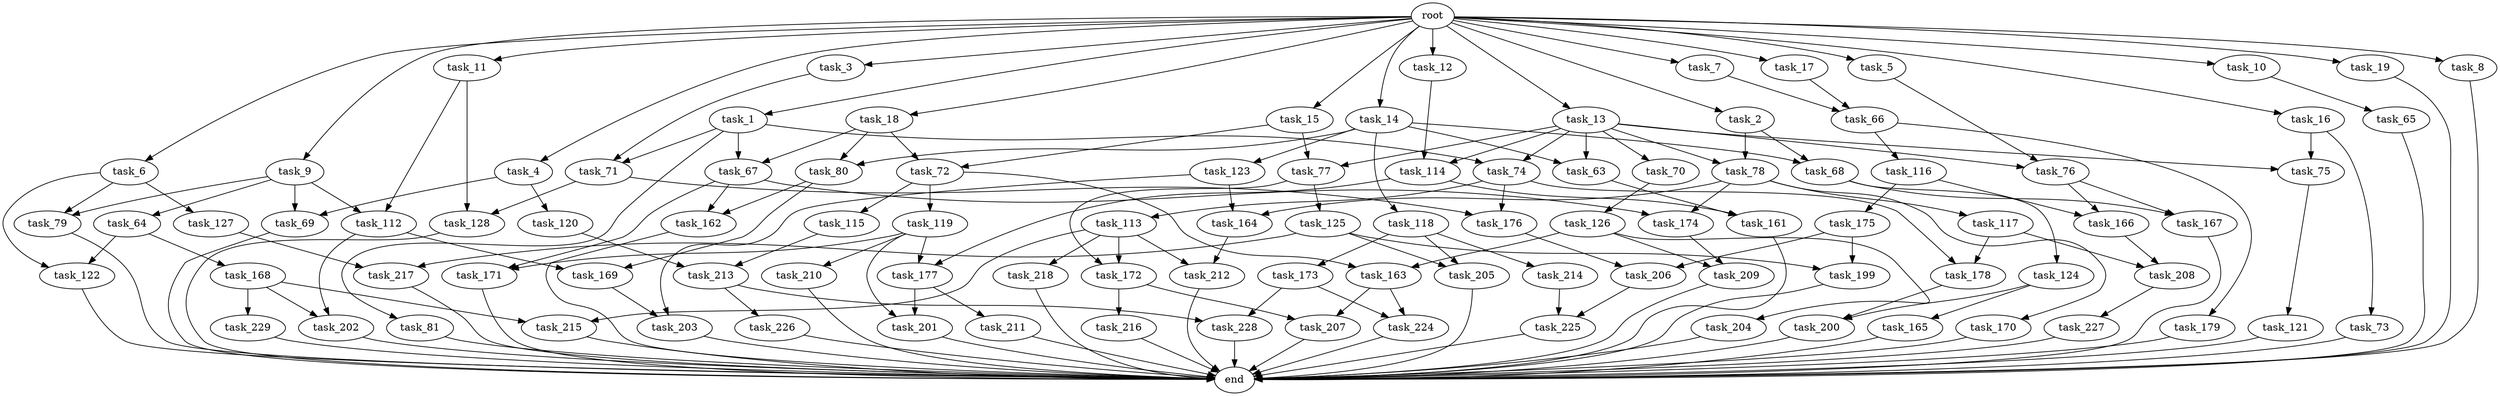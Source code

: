 digraph G {
  task_11 [size="2.048000"];
  task_175 [size="68719476.736000"];
  task_171 [size="498216206.336000"];
  task_64 [size="154618822.656000"];
  task_179 [size="1717986918.400000"];
  task_17 [size="2.048000"];
  task_178 [size="1529008357.376000"];
  task_68 [size="1821066133.504000"];
  task_202 [size="704374636.544000"];
  task_217 [size="1168231104.512000"];
  task_126 [size="429496729.600000"];
  task_69 [size="584115552.256000"];
  task_174 [size="137438953.472000"];
  task_209 [size="429496729.600000"];
  task_199 [size="137438953.472000"];
  task_73 [size="1099511627.776000"];
  task_124 [size="1099511627.776000"];
  task_224 [size="1460288880.640000"];
  task_67 [size="2817498546.176000"];
  task_113 [size="1099511627.776000"];
  task_228 [size="1666447310.848000"];
  task_229 [size="274877906.944000"];
  task_79 [size="584115552.256000"];
  task_177 [size="1047972020.224000"];
  task_205 [size="1168231104.512000"];
  task_216 [size="154618822.656000"];
  task_115 [size="68719476.736000"];
  task_116 [size="1717986918.400000"];
  task_75 [size="1717986918.400000"];
  task_176 [size="1717986918.400000"];
  task_206 [size="687194767.360000"];
  task_203 [size="1786706395.136000"];
  task_63 [size="2010044694.528000"];
  task_119 [size="68719476.736000"];
  task_81 [size="1099511627.776000"];
  task_112 [size="584115552.256000"];
  task_121 [size="618475290.624000"];
  task_80 [size="3109556322.304000"];
  task_3 [size="2.048000"];
  task_207 [size="223338299.392000"];
  task_14 [size="2.048000"];
  task_125 [size="618475290.624000"];
  task_225 [size="1546188226.560000"];
  task_215 [size="549755813.888000"];
  task_117 [size="68719476.736000"];
  task_120 [size="429496729.600000"];
  task_9 [size="2.048000"];
  task_214 [size="1099511627.776000"];
  task_164 [size="137438953.472000"];
  end [size="0.000000"];
  root [size="0.000000"];
  task_167 [size="1529008357.376000"];
  task_212 [size="893353197.568000"];
  task_161 [size="1236950581.248000"];
  task_218 [size="274877906.944000"];
  task_165 [size="68719476.736000"];
  task_4 [size="2.048000"];
  task_70 [size="618475290.624000"];
  task_65 [size="429496729.600000"];
  task_78 [size="1047972020.224000"];
  task_19 [size="2.048000"];
  task_13 [size="2.048000"];
  task_66 [size="773094113.280000"];
  task_210 [size="429496729.600000"];
  task_5 [size="2.048000"];
  task_169 [size="1271310319.616000"];
  task_204 [size="274877906.944000"];
  task_170 [size="68719476.736000"];
  task_200 [size="137438953.472000"];
  task_6 [size="2.048000"];
  task_122 [size="1271310319.616000"];
  task_172 [size="893353197.568000"];
  task_16 [size="2.048000"];
  task_201 [size="1529008357.376000"];
  task_127 [size="429496729.600000"];
  task_213 [size="1168231104.512000"];
  task_15 [size="2.048000"];
  task_166 [size="498216206.336000"];
  task_10 [size="2.048000"];
  task_118 [size="1391569403.904000"];
  task_211 [size="1099511627.776000"];
  task_74 [size="1717986918.400000"];
  task_173 [size="1099511627.776000"];
  task_1 [size="2.048000"];
  task_208 [size="498216206.336000"];
  task_7 [size="2.048000"];
  task_227 [size="1391569403.904000"];
  task_168 [size="841813590.016000"];
  task_2 [size="2.048000"];
  task_72 [size="2336462209.024000"];
  task_71 [size="1941325217.792000"];
  task_114 [size="1047972020.224000"];
  task_12 [size="2.048000"];
  task_8 [size="2.048000"];
  task_128 [size="1047972020.224000"];
  task_163 [size="343597383.680000"];
  task_123 [size="1391569403.904000"];
  task_18 [size="2.048000"];
  task_226 [size="274877906.944000"];
  task_162 [size="910533066.752000"];
  task_77 [size="1236950581.248000"];
  task_76 [size="773094113.280000"];

  task_11 -> task_112 [size="209715200.000000"];
  task_11 -> task_128 [size="209715200.000000"];
  task_175 -> task_199 [size="33554432.000000"];
  task_175 -> task_206 [size="33554432.000000"];
  task_171 -> end [size="1.000000"];
  task_64 -> task_122 [size="411041792.000000"];
  task_64 -> task_168 [size="411041792.000000"];
  task_179 -> end [size="1.000000"];
  task_17 -> task_66 [size="301989888.000000"];
  task_178 -> task_200 [size="33554432.000000"];
  task_68 -> task_124 [size="536870912.000000"];
  task_68 -> task_167 [size="536870912.000000"];
  task_202 -> end [size="1.000000"];
  task_217 -> end [size="1.000000"];
  task_126 -> task_209 [size="134217728.000000"];
  task_126 -> task_204 [size="134217728.000000"];
  task_126 -> task_163 [size="134217728.000000"];
  task_69 -> end [size="1.000000"];
  task_174 -> task_209 [size="75497472.000000"];
  task_209 -> end [size="1.000000"];
  task_199 -> end [size="1.000000"];
  task_73 -> end [size="1.000000"];
  task_124 -> task_200 [size="33554432.000000"];
  task_124 -> task_165 [size="33554432.000000"];
  task_224 -> end [size="1.000000"];
  task_67 -> task_162 [size="33554432.000000"];
  task_67 -> task_174 [size="33554432.000000"];
  task_67 -> task_171 [size="33554432.000000"];
  task_113 -> task_215 [size="134217728.000000"];
  task_113 -> task_172 [size="134217728.000000"];
  task_113 -> task_218 [size="134217728.000000"];
  task_113 -> task_212 [size="134217728.000000"];
  task_228 -> end [size="1.000000"];
  task_229 -> end [size="1.000000"];
  task_79 -> end [size="1.000000"];
  task_177 -> task_201 [size="536870912.000000"];
  task_177 -> task_211 [size="536870912.000000"];
  task_205 -> end [size="1.000000"];
  task_216 -> end [size="1.000000"];
  task_115 -> task_213 [size="33554432.000000"];
  task_116 -> task_166 [size="33554432.000000"];
  task_116 -> task_175 [size="33554432.000000"];
  task_75 -> task_121 [size="301989888.000000"];
  task_176 -> task_206 [size="301989888.000000"];
  task_206 -> task_225 [size="679477248.000000"];
  task_203 -> end [size="1.000000"];
  task_63 -> task_161 [size="301989888.000000"];
  task_119 -> task_177 [size="209715200.000000"];
  task_119 -> task_171 [size="209715200.000000"];
  task_119 -> task_201 [size="209715200.000000"];
  task_119 -> task_210 [size="209715200.000000"];
  task_81 -> end [size="1.000000"];
  task_112 -> task_169 [size="209715200.000000"];
  task_112 -> task_202 [size="209715200.000000"];
  task_121 -> end [size="1.000000"];
  task_80 -> task_162 [size="411041792.000000"];
  task_80 -> task_169 [size="411041792.000000"];
  task_3 -> task_71 [size="411041792.000000"];
  task_207 -> end [size="1.000000"];
  task_14 -> task_68 [size="679477248.000000"];
  task_14 -> task_123 [size="679477248.000000"];
  task_14 -> task_63 [size="679477248.000000"];
  task_14 -> task_80 [size="679477248.000000"];
  task_14 -> task_118 [size="679477248.000000"];
  task_125 -> task_199 [size="33554432.000000"];
  task_125 -> task_205 [size="33554432.000000"];
  task_125 -> task_217 [size="33554432.000000"];
  task_225 -> end [size="1.000000"];
  task_215 -> end [size="1.000000"];
  task_117 -> task_178 [size="209715200.000000"];
  task_117 -> task_208 [size="209715200.000000"];
  task_120 -> task_213 [size="536870912.000000"];
  task_9 -> task_69 [size="75497472.000000"];
  task_9 -> task_64 [size="75497472.000000"];
  task_9 -> task_79 [size="75497472.000000"];
  task_9 -> task_112 [size="75497472.000000"];
  task_214 -> task_225 [size="75497472.000000"];
  task_164 -> task_212 [size="301989888.000000"];
  root -> task_15 [size="1.000000"];
  root -> task_16 [size="1.000000"];
  root -> task_5 [size="1.000000"];
  root -> task_11 [size="1.000000"];
  root -> task_3 [size="1.000000"];
  root -> task_12 [size="1.000000"];
  root -> task_8 [size="1.000000"];
  root -> task_6 [size="1.000000"];
  root -> task_17 [size="1.000000"];
  root -> task_7 [size="1.000000"];
  root -> task_10 [size="1.000000"];
  root -> task_1 [size="1.000000"];
  root -> task_4 [size="1.000000"];
  root -> task_2 [size="1.000000"];
  root -> task_19 [size="1.000000"];
  root -> task_13 [size="1.000000"];
  root -> task_14 [size="1.000000"];
  root -> task_9 [size="1.000000"];
  root -> task_18 [size="1.000000"];
  task_167 -> end [size="1.000000"];
  task_212 -> end [size="1.000000"];
  task_161 -> end [size="1.000000"];
  task_218 -> end [size="1.000000"];
  task_165 -> end [size="1.000000"];
  task_4 -> task_69 [size="209715200.000000"];
  task_4 -> task_120 [size="209715200.000000"];
  task_70 -> task_126 [size="209715200.000000"];
  task_65 -> end [size="1.000000"];
  task_78 -> task_164 [size="33554432.000000"];
  task_78 -> task_174 [size="33554432.000000"];
  task_78 -> task_117 [size="33554432.000000"];
  task_78 -> task_170 [size="33554432.000000"];
  task_19 -> end [size="1.000000"];
  task_13 -> task_75 [size="301989888.000000"];
  task_13 -> task_63 [size="301989888.000000"];
  task_13 -> task_70 [size="301989888.000000"];
  task_13 -> task_78 [size="301989888.000000"];
  task_13 -> task_77 [size="301989888.000000"];
  task_13 -> task_114 [size="301989888.000000"];
  task_13 -> task_76 [size="301989888.000000"];
  task_13 -> task_74 [size="301989888.000000"];
  task_66 -> task_116 [size="838860800.000000"];
  task_66 -> task_179 [size="838860800.000000"];
  task_210 -> end [size="1.000000"];
  task_5 -> task_76 [size="75497472.000000"];
  task_169 -> task_203 [size="838860800.000000"];
  task_204 -> end [size="1.000000"];
  task_170 -> end [size="1.000000"];
  task_200 -> end [size="1.000000"];
  task_6 -> task_122 [size="209715200.000000"];
  task_6 -> task_79 [size="209715200.000000"];
  task_6 -> task_127 [size="209715200.000000"];
  task_122 -> end [size="1.000000"];
  task_172 -> task_207 [size="75497472.000000"];
  task_172 -> task_216 [size="75497472.000000"];
  task_16 -> task_75 [size="536870912.000000"];
  task_16 -> task_73 [size="536870912.000000"];
  task_201 -> end [size="1.000000"];
  task_127 -> task_217 [size="536870912.000000"];
  task_213 -> task_228 [size="134217728.000000"];
  task_213 -> task_226 [size="134217728.000000"];
  task_15 -> task_72 [size="301989888.000000"];
  task_15 -> task_77 [size="301989888.000000"];
  task_166 -> task_208 [size="33554432.000000"];
  task_10 -> task_65 [size="209715200.000000"];
  task_118 -> task_214 [size="536870912.000000"];
  task_118 -> task_173 [size="536870912.000000"];
  task_118 -> task_205 [size="536870912.000000"];
  task_211 -> end [size="1.000000"];
  task_74 -> task_113 [size="536870912.000000"];
  task_74 -> task_178 [size="536870912.000000"];
  task_74 -> task_176 [size="536870912.000000"];
  task_173 -> task_224 [size="679477248.000000"];
  task_173 -> task_228 [size="679477248.000000"];
  task_1 -> task_67 [size="536870912.000000"];
  task_1 -> task_71 [size="536870912.000000"];
  task_1 -> task_81 [size="536870912.000000"];
  task_1 -> task_74 [size="536870912.000000"];
  task_208 -> task_227 [size="679477248.000000"];
  task_7 -> task_66 [size="75497472.000000"];
  task_227 -> end [size="1.000000"];
  task_168 -> task_215 [size="134217728.000000"];
  task_168 -> task_229 [size="134217728.000000"];
  task_168 -> task_202 [size="134217728.000000"];
  task_2 -> task_68 [size="209715200.000000"];
  task_2 -> task_78 [size="209715200.000000"];
  task_72 -> task_119 [size="33554432.000000"];
  task_72 -> task_115 [size="33554432.000000"];
  task_72 -> task_163 [size="33554432.000000"];
  task_71 -> task_128 [size="301989888.000000"];
  task_71 -> task_176 [size="301989888.000000"];
  task_114 -> task_177 [size="301989888.000000"];
  task_114 -> task_161 [size="301989888.000000"];
  task_12 -> task_114 [size="209715200.000000"];
  task_8 -> end [size="1.000000"];
  task_128 -> end [size="1.000000"];
  task_163 -> task_207 [size="33554432.000000"];
  task_163 -> task_224 [size="33554432.000000"];
  task_123 -> task_164 [size="33554432.000000"];
  task_123 -> task_203 [size="33554432.000000"];
  task_18 -> task_72 [size="838860800.000000"];
  task_18 -> task_67 [size="838860800.000000"];
  task_18 -> task_80 [size="838860800.000000"];
  task_226 -> end [size="1.000000"];
  task_162 -> end [size="1.000000"];
  task_77 -> task_125 [size="301989888.000000"];
  task_77 -> task_172 [size="301989888.000000"];
  task_76 -> task_166 [size="209715200.000000"];
  task_76 -> task_167 [size="209715200.000000"];
}
